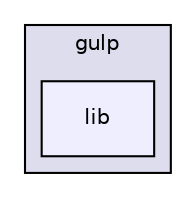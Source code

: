 digraph "gulp-src/node_modules/gulp/lib" {
  compound=true
  node [ fontsize="10", fontname="Helvetica"];
  edge [ labelfontsize="10", labelfontname="Helvetica"];
  subgraph clusterdir_b3d2764b4131646836ae6fe2f99b1b31 {
    graph [ bgcolor="#ddddee", pencolor="black", label="gulp" fontname="Helvetica", fontsize="10", URL="dir_b3d2764b4131646836ae6fe2f99b1b31.html"]
  dir_bcf7bba98615ee10785c32781e84433b [shape=box, label="lib", style="filled", fillcolor="#eeeeff", pencolor="black", URL="dir_bcf7bba98615ee10785c32781e84433b.html"];
  }
}
